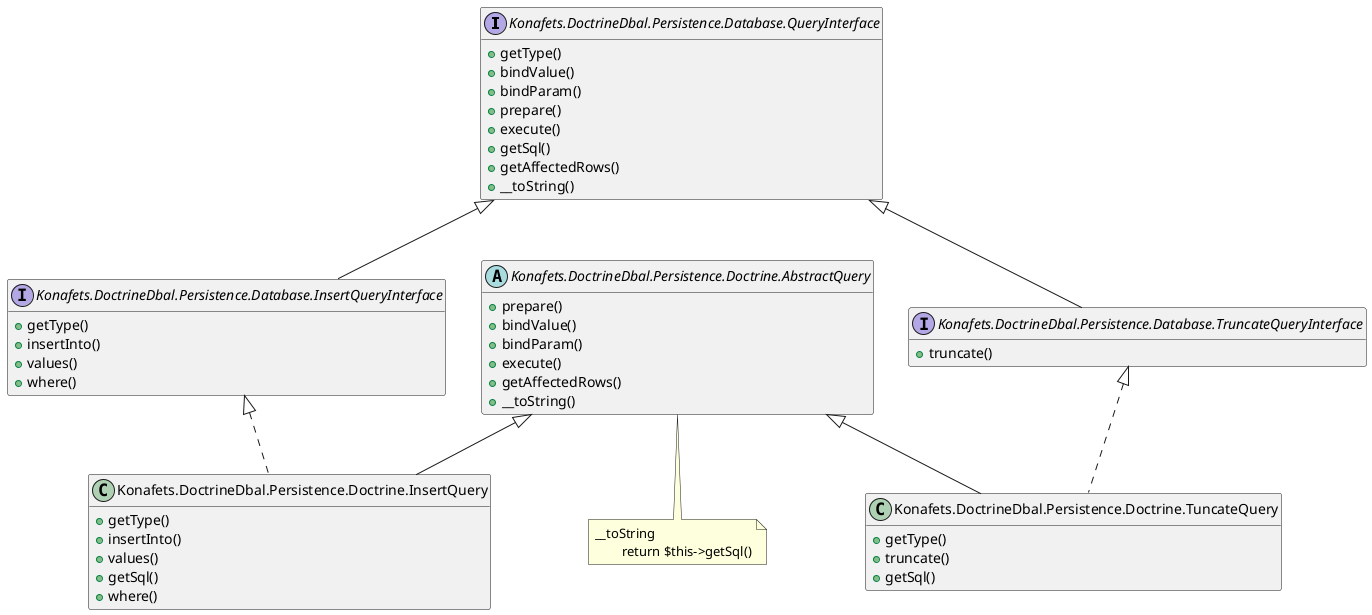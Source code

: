 @startuml
set namespaceSeparator none
hide empty members
hide empty methods

interface Konafets.DoctrineDbal.Persistence.Database.QueryInterface {
	+getType()
	+bindValue()
	+bindParam()
	+prepare()
	+execute()
	+getSql()
	+getAffectedRows()
	+__toString()
}

interface Konafets.DoctrineDbal.Persistence.Database.TruncateQueryInterface extends Konafets.DoctrineDbal.Persistence.Database.QueryInterface {
	+truncate()
}

abstract class Konafets.DoctrineDbal.Persistence.Doctrine.AbstractQuery {
	+prepare()
	+bindValue()
	+bindParam()
	+execute()
	+getAffectedRows()
	+__toString()
}

class Konafets.DoctrineDbal.Persistence.Doctrine.TuncateQuery extends Konafets.DoctrineDbal.Persistence.Doctrine.AbstractQuery 
class Konafets.DoctrineDbal.Persistence.Doctrine.TuncateQuery implements Konafets.DoctrineDbal.Persistence.Database.TruncateQueryInterface {
	+getType()
	+truncate()
	+getSql()
}

interface Konafets.DoctrineDbal.Persistence.Database.InsertQueryInterface extends Konafets.DoctrineDbal.Persistence.Database.QueryInterface {
	+getType()
	+insertInto()
	+values()
	+where()
}

class Konafets.DoctrineDbal.Persistence.Doctrine.InsertQuery extends Konafets.DoctrineDbal.Persistence.Doctrine.AbstractQuery 

class Konafets.DoctrineDbal.Persistence.Doctrine.InsertQuery implements Konafets.DoctrineDbal.Persistence.Database.InsertQueryInterface {
	+getType()
	+insertInto()
	+values()
	+getSql()
	+where()
}

note bottom of Konafets.DoctrineDbal.Persistence.Doctrine.AbstractQuery {
	__toString 
		return $this->getSql()
}
@enduml

